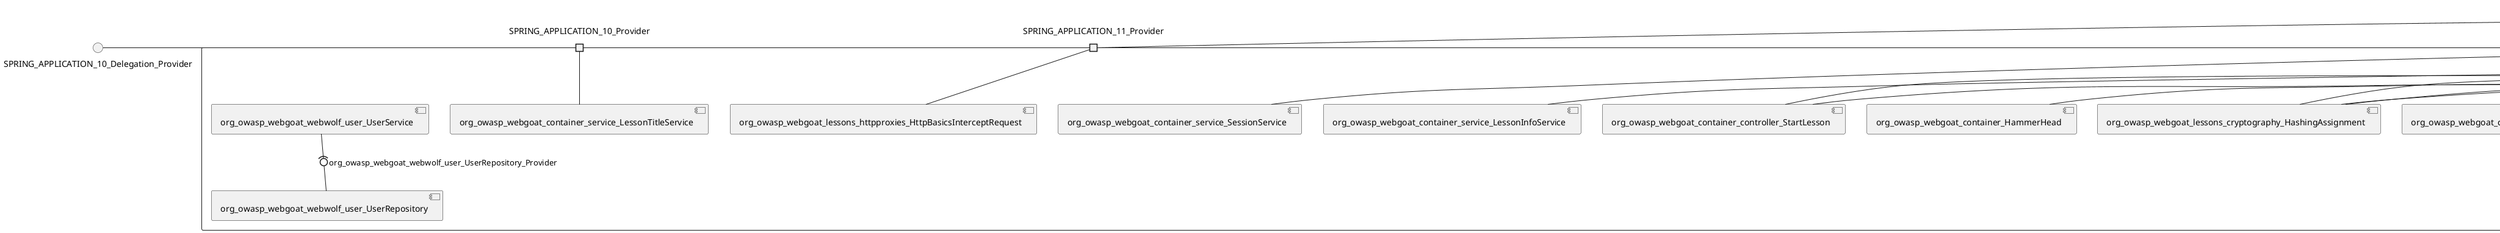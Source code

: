 @startuml
skinparam fixCircleLabelOverlapping true
skinparam componentStyle uml2
() SPRING_APPLICATION_10_Delegation_Provider
() SPRING_APPLICATION_11_Delegation_Provider
() SPRING_APPLICATION_12_Delegation_Provider
() SPRING_APPLICATION_13_Delegation_Provider
() SPRING_APPLICATION_14_Delegation_Provider
() SPRING_APPLICATION_15_Delegation_Provider
() SPRING_APPLICATION_16_Delegation_Provider
() SPRING_APPLICATION_2_Delegation_Provider
() SPRING_APPLICATION_3_Delegation_Provider
() SPRING_APPLICATION_4_Delegation_Provider
() SPRING_APPLICATION_5_Delegation_Provider
() SPRING_APPLICATION_6_Delegation_Provider
() SPRING_APPLICATION_7_Delegation_Provider
() SPRING_APPLICATION_8_Delegation_Provider
() SPRING_APPLICATION_9_Delegation_Provider
() SPRING_APPLICATION_BypassRestrictions_FieldRestrictions_POST_Delegation_Provider
() SPRING_APPLICATION_BypassRestrictions_frontendValidation_POST_Delegation_Provider
() SPRING_APPLICATION_ChromeDevTools_dummy_POST_Delegation_Provider
() SPRING_APPLICATION_ChromeDevTools_network_POST_Delegation_Provider
() SPRING_APPLICATION_CrossSiteScriptingStored_stored_xss_POST_Delegation_Provider
() SPRING_APPLICATION_CrossSiteScriptingStored_stored_xss_follow_up_POST_Delegation_Provider
() SPRING_APPLICATION_CrossSiteScripting_attack1_POST_Delegation_Provider
() SPRING_APPLICATION_CrossSiteScripting_attack3_POST_Delegation_Provider
() SPRING_APPLICATION_CrossSiteScripting_attack4_POST_Delegation_Provider
() SPRING_APPLICATION_CrossSiteScripting_attack5a_GET_Delegation_Provider
() SPRING_APPLICATION_CrossSiteScripting_attack6a_POST_Delegation_Provider
() SPRING_APPLICATION_CrossSiteScripting_dom_follow_up_POST_Delegation_Provider
() SPRING_APPLICATION_CrossSiteScripting_phone_home_xss_POST_Delegation_Provider
() SPRING_APPLICATION_CrossSiteScripting_quiz_GET_POST_Delegation_Provider
() SPRING_APPLICATION_Delegation_Provider
() SPRING_APPLICATION_GET_10_Delegation_Provider
() SPRING_APPLICATION_GET_11_Delegation_Provider
() SPRING_APPLICATION_GET_2_Delegation_Provider
() SPRING_APPLICATION_GET_3_Delegation_Provider
() SPRING_APPLICATION_GET_4_Delegation_Provider
() SPRING_APPLICATION_GET_5_Delegation_Provider
() SPRING_APPLICATION_GET_6_Delegation_Provider
() SPRING_APPLICATION_GET_7_Delegation_Provider
() SPRING_APPLICATION_GET_8_Delegation_Provider
() SPRING_APPLICATION_GET_9_Delegation_Provider
() SPRING_APPLICATION_GET_Delegation_Provider
() SPRING_APPLICATION_HtmlTampering_task_POST_Delegation_Provider
() SPRING_APPLICATION_HttpBasics_attack1_POST_Delegation_Provider
() SPRING_APPLICATION_HttpBasics_attack2_POST_Delegation_Provider
() SPRING_APPLICATION_IDOR_diff_attributes_POST_Delegation_Provider
() SPRING_APPLICATION_IDOR_login_POST_Delegation_Provider
() SPRING_APPLICATION_IDOR_profile_alt_path_POST_Delegation_Provider
() SPRING_APPLICATION_InsecureDeserialization_task_POST_Delegation_Provider
() SPRING_APPLICATION_InsecureLogin_Delegation_Provider
() SPRING_APPLICATION_JWT_decode_POST_Delegation_Provider
() SPRING_APPLICATION_JWT_jku_Delegation_Provider
() SPRING_APPLICATION_JWT_kid_Delegation_Provider
() SPRING_APPLICATION_JWT_quiz_GET_POST_Delegation_Provider
() SPRING_APPLICATION_JWT_refresh_Delegation_Provider
() SPRING_APPLICATION_JWT_secret_POST_Delegation_Provider
() SPRING_APPLICATION_JWT_votings_Delegation_Provider
() SPRING_APPLICATION_LogSpoofing_log_bleeding_POST_Delegation_Provider
() SPRING_APPLICATION_LogSpoofing_log_spoofing_POST_Delegation_Provider
() SPRING_APPLICATION_POST_10_Delegation_Provider
() SPRING_APPLICATION_POST_11_Delegation_Provider
() SPRING_APPLICATION_POST_12_Delegation_Provider
() SPRING_APPLICATION_POST_13_Delegation_Provider
() SPRING_APPLICATION_POST_14_Delegation_Provider
() SPRING_APPLICATION_POST_15_Delegation_Provider
() SPRING_APPLICATION_POST_16_Delegation_Provider
() SPRING_APPLICATION_POST_17_Delegation_Provider
() SPRING_APPLICATION_POST_18_Delegation_Provider
() SPRING_APPLICATION_POST_2_Delegation_Provider
() SPRING_APPLICATION_POST_3_Delegation_Provider
() SPRING_APPLICATION_POST_4_Delegation_Provider
() SPRING_APPLICATION_POST_5_Delegation_Provider
() SPRING_APPLICATION_POST_6_Delegation_Provider
() SPRING_APPLICATION_POST_7_Delegation_Provider
() SPRING_APPLICATION_POST_8_Delegation_Provider
() SPRING_APPLICATION_POST_9_Delegation_Provider
() SPRING_APPLICATION_POST_Delegation_Provider
() SPRING_APPLICATION_PUT_Delegation_Provider
() SPRING_APPLICATION_PasswordReset_ForgotPassword_create_password_reset_link_POST_Delegation_Provider
() SPRING_APPLICATION_PasswordReset_SecurityQuestions_POST_Delegation_Provider
() SPRING_APPLICATION_PasswordReset_reset_Delegation_Provider
() SPRING_APPLICATION_PasswordReset_simple_mail_reset_POST_Delegation_Provider
() SPRING_APPLICATION_PathTraversal_profile_picture_GET_Delegation_Provider
() SPRING_APPLICATION_PathTraversal_profile_picture_fix_GET_Delegation_Provider
() SPRING_APPLICATION_PathTraversal_profile_upload_POST_Delegation_Provider
() SPRING_APPLICATION_PathTraversal_profile_upload_fix_POST_Delegation_Provider
() SPRING_APPLICATION_PathTraversal_profile_upload_remove_user_input_POST_Delegation_Provider
() SPRING_APPLICATION_PathTraversal_random_POST_Delegation_Provider
() SPRING_APPLICATION_PathTraversal_random_picture_GET_Delegation_Provider
() SPRING_APPLICATION_PathTraversal_zip_slip_Delegation_Provider
() SPRING_APPLICATION_SSRF_task1_POST_Delegation_Provider
() SPRING_APPLICATION_SSRF_task2_POST_Delegation_Provider
() SPRING_APPLICATION_SecurePasswords_assignment_POST_Delegation_Provider
() SPRING_APPLICATION_SqlInjectionAdvanced_attack6a_POST_Delegation_Provider
() SPRING_APPLICATION_SqlInjectionAdvanced_attack6b_POST_Delegation_Provider
() SPRING_APPLICATION_SqlInjectionAdvanced_challenge_Login_POST_Delegation_Provider
() SPRING_APPLICATION_SqlInjectionAdvanced_challenge_PUT_Delegation_Provider
() SPRING_APPLICATION_SqlInjectionAdvanced_quiz_GET_POST_Delegation_Provider
() SPRING_APPLICATION_SqlInjectionMitigations_attack10a_POST_Delegation_Provider
() SPRING_APPLICATION_SqlInjectionMitigations_attack10b_POST_Delegation_Provider
() SPRING_APPLICATION_SqlInjectionMitigations_attack12a_POST_Delegation_Provider
() SPRING_APPLICATION_SqlInjectionMitigations_servers_GET_Delegation_Provider
() SPRING_APPLICATION_SqlInjection_assignment5a_POST_Delegation_Provider
() SPRING_APPLICATION_SqlInjection_assignment5b_POST_Delegation_Provider
() SPRING_APPLICATION_SqlInjection_attack10_POST_Delegation_Provider
() SPRING_APPLICATION_SqlInjection_attack2_POST_Delegation_Provider
() SPRING_APPLICATION_SqlInjection_attack3_POST_Delegation_Provider
() SPRING_APPLICATION_SqlInjection_attack4_POST_Delegation_Provider
() SPRING_APPLICATION_SqlInjection_attack5_POST_Delegation_Provider
() SPRING_APPLICATION_SqlInjection_attack8_POST_Delegation_Provider
() SPRING_APPLICATION_SqlInjection_attack9_POST_Delegation_Provider
() SPRING_APPLICATION_SqlOnlyInputValidationOnKeywords_attack_POST_Delegation_Provider
() SPRING_APPLICATION_SqlOnlyInputValidation_attack_POST_Delegation_Provider
() SPRING_APPLICATION_VulnerableComponents_attack1_POST_Delegation_Provider
() SPRING_APPLICATION_WebWolf_GET_Delegation_Provider
() SPRING_APPLICATION_WebWolf_landing_Delegation_Provider
() SPRING_APPLICATION_WebWolf_mail_Delegation_Provider
() SPRING_APPLICATION_challenge_1_POST_Delegation_Provider
() SPRING_APPLICATION_challenge_5_POST_Delegation_Provider
() SPRING_APPLICATION_challenge_7_Delegation_Provider
() SPRING_APPLICATION_challenge_8_Delegation_Provider
() SPRING_APPLICATION_challenge_logo_Delegation_Provider
() SPRING_APPLICATION_cia_quiz_GET_POST_Delegation_Provider
() SPRING_APPLICATION_clientSideFiltering_attack1_POST_Delegation_Provider
() SPRING_APPLICATION_clientSideFiltering_challenge_store_coupons_GET_Delegation_Provider
() SPRING_APPLICATION_clientSideFiltering_getItForFree_POST_Delegation_Provider
() SPRING_APPLICATION_clientSideFiltering_salaries_GET_Delegation_Provider
() SPRING_APPLICATION_crypto_encoding_basic_auth_POST_Delegation_Provider
() SPRING_APPLICATION_crypto_encoding_xor_POST_Delegation_Provider
() SPRING_APPLICATION_crypto_hashing_POST_Delegation_Provider
() SPRING_APPLICATION_crypto_secure_defaults_POST_Delegation_Provider
() SPRING_APPLICATION_crypto_signing_verify_POST_Delegation_Provider
() SPRING_APPLICATION_csrf_feedback_message_POST_Delegation_Provider
() SPRING_APPLICATION_csrf_review_POST_Delegation_Provider
() SPRING_APPLICATION_files_GET_Delegation_Provider
() SPRING_APPLICATION_fileupload_POST_Delegation_Provider
() SPRING_APPLICATION_jwt_Delegation_Provider
() SPRING_APPLICATION_landing_Delegation_Provider
() SPRING_APPLICATION_lesson_template_Delegation_Provider
() SPRING_APPLICATION_login_oauth_mvc_GET_Delegation_Provider
() SPRING_APPLICATION_mail_DELETE_GET_POST_Delegation_Provider
() SPRING_APPLICATION_register_mvc_POST_Delegation_Provider
() SPRING_APPLICATION_registration_GET_Delegation_Provider
() SPRING_APPLICATION_requests_GET_Delegation_Provider
() SPRING_APPLICATION_scoreboard_data_GET_Delegation_Provider
() SPRING_APPLICATION_server_directory_GET_Delegation_Provider
() SPRING_APPLICATION_service_debug_labels_mvc_Delegation_Provider
() SPRING_APPLICATION_service_lessonoverview_mvc_Delegation_Provider
() SPRING_APPLICATION_xxe_comments_GET_Delegation_Provider
rectangle System {
[org_owasp_webgoat_container_HammerHead] [[webgoat-webgoat.repository#_J7GTWiR0Ee-ObtCoAPBGsQ]]
[org_owasp_webgoat_container_WebWolfRedirect] [[webgoat-webgoat.repository#_J7GTWiR0Ee-ObtCoAPBGsQ]]
[org_owasp_webgoat_container_controller_StartLesson] [[webgoat-webgoat.repository#_J7GTWiR0Ee-ObtCoAPBGsQ]]
[org_owasp_webgoat_container_controller_Welcome] [[webgoat-webgoat.repository#_J7GTWiR0Ee-ObtCoAPBGsQ]]
[org_owasp_webgoat_container_i18n_PluginMessages_Provider] [[webgoat-webgoat.repository#_J7GTWiR0Ee-ObtCoAPBGsQ]]
[org_owasp_webgoat_container_service_EnvironmentService] [[webgoat-webgoat.repository#_J7GTWiR0Ee-ObtCoAPBGsQ]]
[org_owasp_webgoat_container_service_HintService] [[webgoat-webgoat.repository#_J7GTWiR0Ee-ObtCoAPBGsQ]]
[org_owasp_webgoat_container_service_LabelDebugService] [[webgoat-webgoat.repository#_J7GTWiR0Ee-ObtCoAPBGsQ]]
[org_owasp_webgoat_container_service_LabelService] [[webgoat-webgoat.repository#_J7GTWiR0Ee-ObtCoAPBGsQ]]
[org_owasp_webgoat_container_service_LessonInfoService] [[webgoat-webgoat.repository#_J7GTWiR0Ee-ObtCoAPBGsQ]]
[org_owasp_webgoat_container_service_LessonMenuService] [[webgoat-webgoat.repository#_J7GTWiR0Ee-ObtCoAPBGsQ]]
[org_owasp_webgoat_container_service_LessonProgressService] [[webgoat-webgoat.repository#_J7GTWiR0Ee-ObtCoAPBGsQ]]
[org_owasp_webgoat_container_service_LessonTitleService] [[webgoat-webgoat.repository#_J7GTWiR0Ee-ObtCoAPBGsQ]]
[org_owasp_webgoat_container_service_ReportCardService] [[webgoat-webgoat.repository#_J7GTWiR0Ee-ObtCoAPBGsQ]]
[org_owasp_webgoat_container_service_RestartLessonService] [[webgoat-webgoat.repository#_J7GTWiR0Ee-ObtCoAPBGsQ]]
[org_owasp_webgoat_container_service_SessionService] [[webgoat-webgoat.repository#_J7GTWiR0Ee-ObtCoAPBGsQ]]
[org_owasp_webgoat_container_session_UserSessionData_Provider] [[webgoat-webgoat.repository#_J7GTWiR0Ee-ObtCoAPBGsQ]]
[org_owasp_webgoat_container_session_WebSession_Provider] [[webgoat-webgoat.repository#_J7GTWiR0Ee-ObtCoAPBGsQ]]
[org_owasp_webgoat_container_users_RegistrationController] [[webgoat-webgoat.repository#_J7GTWiR0Ee-ObtCoAPBGsQ]]
[org_owasp_webgoat_container_users_Scoreboard] [[webgoat-webgoat.repository#_J7GTWiR0Ee-ObtCoAPBGsQ]]
[org_owasp_webgoat_container_users_UserRepository] [[webgoat-webgoat.repository#_J7GTWiR0Ee-ObtCoAPBGsQ]]
[org_owasp_webgoat_container_users_UserService] [[webgoat-webgoat.repository#_J7GTWiR0Ee-ObtCoAPBGsQ]]
[org_owasp_webgoat_container_users_UserTrackerRepository] [[webgoat-webgoat.repository#_J7GTWiR0Ee-ObtCoAPBGsQ]]
[org_owasp_webgoat_lessons_authbypass_VerifyAccount] [[webgoat-webgoat.repository#_J7GTWiR0Ee-ObtCoAPBGsQ]]
[org_owasp_webgoat_lessons_bypassrestrictions_BypassRestrictionsFieldRestrictions] [[webgoat-webgoat.repository#_J7GTWiR0Ee-ObtCoAPBGsQ]]
[org_owasp_webgoat_lessons_bypassrestrictions_BypassRestrictionsFrontendValidation] [[webgoat-webgoat.repository#_J7GTWiR0Ee-ObtCoAPBGsQ]]
[org_owasp_webgoat_lessons_challenges_FlagController] [[webgoat-webgoat.repository#_J7GTWiR0Ee-ObtCoAPBGsQ]]
[org_owasp_webgoat_lessons_challenges_challenge1_Assignment1] [[webgoat-webgoat.repository#_J7GTWiR0Ee-ObtCoAPBGsQ]]
[org_owasp_webgoat_lessons_challenges_challenge1_ImageServlet] [[webgoat-webgoat.repository#_J7GTWiR0Ee-ObtCoAPBGsQ]]
[org_owasp_webgoat_lessons_challenges_challenge5_Assignment5] [[webgoat-webgoat.repository#_J7GTWiR0Ee-ObtCoAPBGsQ]]
[org_owasp_webgoat_lessons_challenges_challenge7_Assignment7] [[webgoat-webgoat.repository#_J7GTWiR0Ee-ObtCoAPBGsQ]]
[org_owasp_webgoat_lessons_challenges_challenge8_Assignment8] [[webgoat-webgoat.repository#_J7GTWiR0Ee-ObtCoAPBGsQ]]
[org_owasp_webgoat_lessons_chromedevtools_NetworkDummy] [[webgoat-webgoat.repository#_J7GTWiR0Ee-ObtCoAPBGsQ]]
[org_owasp_webgoat_lessons_chromedevtools_NetworkLesson] [[webgoat-webgoat.repository#_J7GTWiR0Ee-ObtCoAPBGsQ]]
[org_owasp_webgoat_lessons_cia_CIAQuiz] [[webgoat-webgoat.repository#_J7GTWiR0Ee-ObtCoAPBGsQ]]
[org_owasp_webgoat_lessons_clientsidefiltering_ClientSideFilteringAssignment] [[webgoat-webgoat.repository#_J7GTWiR0Ee-ObtCoAPBGsQ]]
[org_owasp_webgoat_lessons_clientsidefiltering_ClientSideFilteringFreeAssignment] [[webgoat-webgoat.repository#_J7GTWiR0Ee-ObtCoAPBGsQ]]
[org_owasp_webgoat_lessons_clientsidefiltering_Salaries] [[webgoat-webgoat.repository#_J7GTWiR0Ee-ObtCoAPBGsQ]]
[org_owasp_webgoat_lessons_clientsidefiltering_ShopEndpoint] [[webgoat-webgoat.repository#_J7GTWiR0Ee-ObtCoAPBGsQ]]
[org_owasp_webgoat_lessons_cryptography_EncodingAssignment] [[webgoat-webgoat.repository#_J7GTWiR0Ee-ObtCoAPBGsQ]]
[org_owasp_webgoat_lessons_cryptography_HashingAssignment] [[webgoat-webgoat.repository#_J7GTWiR0Ee-ObtCoAPBGsQ]]
[org_owasp_webgoat_lessons_cryptography_SecureDefaultsAssignment] [[webgoat-webgoat.repository#_J7GTWiR0Ee-ObtCoAPBGsQ]]
[org_owasp_webgoat_lessons_cryptography_SigningAssignment] [[webgoat-webgoat.repository#_J7GTWiR0Ee-ObtCoAPBGsQ]]
[org_owasp_webgoat_lessons_cryptography_XOREncodingAssignment] [[webgoat-webgoat.repository#_J7GTWiR0Ee-ObtCoAPBGsQ]]
[org_owasp_webgoat_lessons_csrf_CSRFConfirmFlag1] [[webgoat-webgoat.repository#_J7GTWiR0Ee-ObtCoAPBGsQ]]
[org_owasp_webgoat_lessons_csrf_CSRFFeedback] [[webgoat-webgoat.repository#_J7GTWiR0Ee-ObtCoAPBGsQ]]
[org_owasp_webgoat_lessons_csrf_CSRFGetFlag] [[webgoat-webgoat.repository#_J7GTWiR0Ee-ObtCoAPBGsQ]]
[org_owasp_webgoat_lessons_csrf_CSRFLogin] [[webgoat-webgoat.repository#_J7GTWiR0Ee-ObtCoAPBGsQ]]
[org_owasp_webgoat_lessons_csrf_ForgedReviews] [[webgoat-webgoat.repository#_J7GTWiR0Ee-ObtCoAPBGsQ]]
[org_owasp_webgoat_lessons_csrf_ObjectMapper_Provider] [[webgoat-webgoat.repository#_J7GTWiR0Ee-ObtCoAPBGsQ]]
[org_owasp_webgoat_lessons_deserialization_InsecureDeserializationTask] [[webgoat-webgoat.repository#_J7GTWiR0Ee-ObtCoAPBGsQ]]
[org_owasp_webgoat_lessons_hijacksession_HijackSessionAssignment] [[webgoat-webgoat.repository#_J7GTWiR0Ee-ObtCoAPBGsQ]]
[org_owasp_webgoat_lessons_hijacksession_cas_HijackSessionAuthenticationProvider] [[webgoat-webgoat.repository#_J7GTWiR0Ee-ObtCoAPBGsQ]]
[org_owasp_webgoat_lessons_htmltampering_HtmlTamperingTask] [[webgoat-webgoat.repository#_J7GTWiR0Ee-ObtCoAPBGsQ]]
[org_owasp_webgoat_lessons_httpbasics_HttpBasicsLesson] [[webgoat-webgoat.repository#_J7GTWiR0Ee-ObtCoAPBGsQ]]
[org_owasp_webgoat_lessons_httpbasics_HttpBasicsQuiz] [[webgoat-webgoat.repository#_J7GTWiR0Ee-ObtCoAPBGsQ]]
[org_owasp_webgoat_lessons_httpproxies_HttpBasicsInterceptRequest] [[webgoat-webgoat.repository#_J7GTWiR0Ee-ObtCoAPBGsQ]]
[org_owasp_webgoat_lessons_idor_IDORDiffAttributes] [[webgoat-webgoat.repository#_J7GTWiR0Ee-ObtCoAPBGsQ]]
[org_owasp_webgoat_lessons_idor_IDOREditOtherProfile] [[webgoat-webgoat.repository#_J7GTWiR0Ee-ObtCoAPBGsQ]]
[org_owasp_webgoat_lessons_idor_IDORLogin] [[webgoat-webgoat.repository#_J7GTWiR0Ee-ObtCoAPBGsQ]]
[org_owasp_webgoat_lessons_idor_IDORViewOtherProfile] [[webgoat-webgoat.repository#_J7GTWiR0Ee-ObtCoAPBGsQ]]
[org_owasp_webgoat_lessons_idor_IDORViewOwnProfile] [[webgoat-webgoat.repository#_J7GTWiR0Ee-ObtCoAPBGsQ]]
[org_owasp_webgoat_lessons_idor_IDORViewOwnProfileAltUrl] [[webgoat-webgoat.repository#_J7GTWiR0Ee-ObtCoAPBGsQ]]
[org_owasp_webgoat_lessons_insecurelogin_InsecureLoginTask] [[webgoat-webgoat.repository#_J7GTWiR0Ee-ObtCoAPBGsQ]]
[org_owasp_webgoat_lessons_jwt_JWTDecodeEndpoint] [[webgoat-webgoat.repository#_J7GTWiR0Ee-ObtCoAPBGsQ]]
[org_owasp_webgoat_lessons_jwt_JWTQuiz] [[webgoat-webgoat.repository#_J7GTWiR0Ee-ObtCoAPBGsQ]]
[org_owasp_webgoat_lessons_jwt_JWTRefreshEndpoint] [[webgoat-webgoat.repository#_J7GTWiR0Ee-ObtCoAPBGsQ]]
[org_owasp_webgoat_lessons_jwt_JWTSecretKeyEndpoint] [[webgoat-webgoat.repository#_J7GTWiR0Ee-ObtCoAPBGsQ]]
[org_owasp_webgoat_lessons_jwt_JWTVotesEndpoint] [[webgoat-webgoat.repository#_J7GTWiR0Ee-ObtCoAPBGsQ]]
[org_owasp_webgoat_lessons_jwt_claimmisuse_JWTHeaderJKUEndpoint] [[webgoat-webgoat.repository#_J7GTWiR0Ee-ObtCoAPBGsQ]]
[org_owasp_webgoat_lessons_jwt_claimmisuse_JWTHeaderKIDEndpoint] [[webgoat-webgoat.repository#_J7GTWiR0Ee-ObtCoAPBGsQ]]
[org_owasp_webgoat_lessons_lessontemplate_SampleAttack] [[webgoat-webgoat.repository#_J7GTWiR0Ee-ObtCoAPBGsQ]]
[org_owasp_webgoat_lessons_logging_LogBleedingTask] [[webgoat-webgoat.repository#_J7GTWiR0Ee-ObtCoAPBGsQ]]
[org_owasp_webgoat_lessons_logging_LogSpoofingTask] [[webgoat-webgoat.repository#_J7GTWiR0Ee-ObtCoAPBGsQ]]
[org_owasp_webgoat_lessons_missingac_MissingFunctionACHiddenMenus] [[webgoat-webgoat.repository#_J7GTWiR0Ee-ObtCoAPBGsQ]]
[org_owasp_webgoat_lessons_missingac_MissingFunctionACUsers] [[webgoat-webgoat.repository#_J7GTWiR0Ee-ObtCoAPBGsQ]]
[org_owasp_webgoat_lessons_missingac_MissingFunctionACYourHash] [[webgoat-webgoat.repository#_J7GTWiR0Ee-ObtCoAPBGsQ]]
[org_owasp_webgoat_lessons_missingac_MissingFunctionACYourHashAdmin] [[webgoat-webgoat.repository#_J7GTWiR0Ee-ObtCoAPBGsQ]]
[org_owasp_webgoat_lessons_passwordreset_QuestionsAssignment] [[webgoat-webgoat.repository#_J7GTWiR0Ee-ObtCoAPBGsQ]]
[org_owasp_webgoat_lessons_passwordreset_ResetLinkAssignment] [[webgoat-webgoat.repository#_J7GTWiR0Ee-ObtCoAPBGsQ]]
[org_owasp_webgoat_lessons_passwordreset_ResetLinkAssignmentForgotPassword] [[webgoat-webgoat.repository#_J7GTWiR0Ee-ObtCoAPBGsQ]]
[org_owasp_webgoat_lessons_passwordreset_SecurityQuestionAssignment] [[webgoat-webgoat.repository#_J7GTWiR0Ee-ObtCoAPBGsQ]]
[org_owasp_webgoat_lessons_passwordreset_SimpleMailAssignment] [[webgoat-webgoat.repository#_J7GTWiR0Ee-ObtCoAPBGsQ]]
[org_owasp_webgoat_lessons_passwordreset_TriedQuestions] [[webgoat-webgoat.repository#_J7GTWiR0Ee-ObtCoAPBGsQ]]
[org_owasp_webgoat_lessons_pathtraversal_ProfileUpload] [[webgoat-webgoat.repository#_J7GTWiR0Ee-ObtCoAPBGsQ]]
[org_owasp_webgoat_lessons_pathtraversal_ProfileUploadFix] [[webgoat-webgoat.repository#_J7GTWiR0Ee-ObtCoAPBGsQ]]
[org_owasp_webgoat_lessons_pathtraversal_ProfileUploadRemoveUserInput] [[webgoat-webgoat.repository#_J7GTWiR0Ee-ObtCoAPBGsQ]]
[org_owasp_webgoat_lessons_pathtraversal_ProfileUploadRetrieval] [[webgoat-webgoat.repository#_J7GTWiR0Ee-ObtCoAPBGsQ]]
[org_owasp_webgoat_lessons_pathtraversal_ProfileZipSlip] [[webgoat-webgoat.repository#_J7GTWiR0Ee-ObtCoAPBGsQ]]
[org_owasp_webgoat_lessons_securepasswords_SecurePasswordsAssignment] [[webgoat-webgoat.repository#_J7GTWiR0Ee-ObtCoAPBGsQ]]
[org_owasp_webgoat_lessons_spoofcookie_SpoofCookieAssignment] [[webgoat-webgoat.repository#_J7GTWiR0Ee-ObtCoAPBGsQ]]
[org_owasp_webgoat_lessons_sqlinjection_advanced_SqlInjectionChallenge] [[webgoat-webgoat.repository#_J7GTWiR0Ee-ObtCoAPBGsQ]]
[org_owasp_webgoat_lessons_sqlinjection_advanced_SqlInjectionChallengeLogin] [[webgoat-webgoat.repository#_J7GTWiR0Ee-ObtCoAPBGsQ]]
[org_owasp_webgoat_lessons_sqlinjection_advanced_SqlInjectionLesson6a] [[webgoat-webgoat.repository#_J7GTWiR0Ee-ObtCoAPBGsQ]]
[org_owasp_webgoat_lessons_sqlinjection_advanced_SqlInjectionLesson6b] [[webgoat-webgoat.repository#_J7GTWiR0Ee-ObtCoAPBGsQ]]
[org_owasp_webgoat_lessons_sqlinjection_advanced_SqlInjectionQuiz] [[webgoat-webgoat.repository#_J7GTWiR0Ee-ObtCoAPBGsQ]]
[org_owasp_webgoat_lessons_sqlinjection_introduction_SqlInjectionLesson10] [[webgoat-webgoat.repository#_J7GTWiR0Ee-ObtCoAPBGsQ]]
[org_owasp_webgoat_lessons_sqlinjection_introduction_SqlInjectionLesson2] [[webgoat-webgoat.repository#_J7GTWiR0Ee-ObtCoAPBGsQ]]
[org_owasp_webgoat_lessons_sqlinjection_introduction_SqlInjectionLesson3] [[webgoat-webgoat.repository#_J7GTWiR0Ee-ObtCoAPBGsQ]]
[org_owasp_webgoat_lessons_sqlinjection_introduction_SqlInjectionLesson4] [[webgoat-webgoat.repository#_J7GTWiR0Ee-ObtCoAPBGsQ]]
[org_owasp_webgoat_lessons_sqlinjection_introduction_SqlInjectionLesson5] [[webgoat-webgoat.repository#_J7GTWiR0Ee-ObtCoAPBGsQ]]
[org_owasp_webgoat_lessons_sqlinjection_introduction_SqlInjectionLesson5a] [[webgoat-webgoat.repository#_J7GTWiR0Ee-ObtCoAPBGsQ]]
[org_owasp_webgoat_lessons_sqlinjection_introduction_SqlInjectionLesson5b] [[webgoat-webgoat.repository#_J7GTWiR0Ee-ObtCoAPBGsQ]]
[org_owasp_webgoat_lessons_sqlinjection_introduction_SqlInjectionLesson8] [[webgoat-webgoat.repository#_J7GTWiR0Ee-ObtCoAPBGsQ]]
[org_owasp_webgoat_lessons_sqlinjection_introduction_SqlInjectionLesson9] [[webgoat-webgoat.repository#_J7GTWiR0Ee-ObtCoAPBGsQ]]
[org_owasp_webgoat_lessons_sqlinjection_mitigation_Servers] [[webgoat-webgoat.repository#_J7GTWiR0Ee-ObtCoAPBGsQ]]
[org_owasp_webgoat_lessons_sqlinjection_mitigation_SqlInjectionLesson10a] [[webgoat-webgoat.repository#_J7GTWiR0Ee-ObtCoAPBGsQ]]
[org_owasp_webgoat_lessons_sqlinjection_mitigation_SqlInjectionLesson10b] [[webgoat-webgoat.repository#_J7GTWiR0Ee-ObtCoAPBGsQ]]
[org_owasp_webgoat_lessons_sqlinjection_mitigation_SqlInjectionLesson13] [[webgoat-webgoat.repository#_J7GTWiR0Ee-ObtCoAPBGsQ]]
[org_owasp_webgoat_lessons_sqlinjection_mitigation_SqlOnlyInputValidation] [[webgoat-webgoat.repository#_J7GTWiR0Ee-ObtCoAPBGsQ]]
[org_owasp_webgoat_lessons_sqlinjection_mitigation_SqlOnlyInputValidationOnKeywords] [[webgoat-webgoat.repository#_J7GTWiR0Ee-ObtCoAPBGsQ]]
[org_owasp_webgoat_lessons_ssrf_SSRFTask1] [[webgoat-webgoat.repository#_J7GTWiR0Ee-ObtCoAPBGsQ]]
[org_owasp_webgoat_lessons_ssrf_SSRFTask2] [[webgoat-webgoat.repository#_J7GTWiR0Ee-ObtCoAPBGsQ]]
[org_owasp_webgoat_lessons_vulnerablecomponents_VulnerableComponentsLesson] [[webgoat-webgoat.repository#_J7GTWiR0Ee-ObtCoAPBGsQ]]
[org_owasp_webgoat_lessons_webwolfintroduction_LandingAssignment] [[webgoat-webgoat.repository#_J7GTWiR0Ee-ObtCoAPBGsQ]]
[org_owasp_webgoat_lessons_webwolfintroduction_MailAssignment] [[webgoat-webgoat.repository#_J7GTWiR0Ee-ObtCoAPBGsQ]]
[org_owasp_webgoat_lessons_xss_CrossSiteScriptingLesson1] [[webgoat-webgoat.repository#_J7GTWiR0Ee-ObtCoAPBGsQ]]
[org_owasp_webgoat_lessons_xss_CrossSiteScriptingLesson3] [[webgoat-webgoat.repository#_J7GTWiR0Ee-ObtCoAPBGsQ]]
[org_owasp_webgoat_lessons_xss_CrossSiteScriptingLesson4] [[webgoat-webgoat.repository#_J7GTWiR0Ee-ObtCoAPBGsQ]]
[org_owasp_webgoat_lessons_xss_CrossSiteScriptingLesson5a] [[webgoat-webgoat.repository#_J7GTWiR0Ee-ObtCoAPBGsQ]]
[org_owasp_webgoat_lessons_xss_CrossSiteScriptingLesson6a] [[webgoat-webgoat.repository#_J7GTWiR0Ee-ObtCoAPBGsQ]]
[org_owasp_webgoat_lessons_xss_CrossSiteScriptingQuiz] [[webgoat-webgoat.repository#_J7GTWiR0Ee-ObtCoAPBGsQ]]
[org_owasp_webgoat_lessons_xss_DOMCrossSiteScripting] [[webgoat-webgoat.repository#_J7GTWiR0Ee-ObtCoAPBGsQ]]
[org_owasp_webgoat_lessons_xss_DOMCrossSiteScriptingVerifier] [[webgoat-webgoat.repository#_J7GTWiR0Ee-ObtCoAPBGsQ]]
[org_owasp_webgoat_lessons_xss_stored_StoredCrossSiteScriptingVerifier] [[webgoat-webgoat.repository#_J7GTWiR0Ee-ObtCoAPBGsQ]]
[org_owasp_webgoat_lessons_xss_stored_StoredXssComments] [[webgoat-webgoat.repository#_J7GTWiR0Ee-ObtCoAPBGsQ]]
[org_owasp_webgoat_lessons_xxe_BlindSendFileAssignment] [[webgoat-webgoat.repository#_J7GTWiR0Ee-ObtCoAPBGsQ]]
[org_owasp_webgoat_lessons_xxe_CommentsCache] [[webgoat-webgoat.repository#_J7GTWiR0Ee-ObtCoAPBGsQ]]
[org_owasp_webgoat_lessons_xxe_CommentsEndpoint] [[webgoat-webgoat.repository#_J7GTWiR0Ee-ObtCoAPBGsQ]]
[org_owasp_webgoat_lessons_xxe_ContentTypeAssignment] [[webgoat-webgoat.repository#_J7GTWiR0Ee-ObtCoAPBGsQ]]
[org_owasp_webgoat_lessons_xxe_SimpleXXE] [[webgoat-webgoat.repository#_J7GTWiR0Ee-ObtCoAPBGsQ]]
[org_owasp_webgoat_webwolf_FileServer] [[webgoat-webgoat.repository#_J7GTWiR0Ee-ObtCoAPBGsQ]]
[org_owasp_webgoat_webwolf_jwt_JWTController] [[webgoat-webgoat.repository#_J7GTWiR0Ee-ObtCoAPBGsQ]]
[org_owasp_webgoat_webwolf_mailbox_MailboxController] [[webgoat-webgoat.repository#_J7GTWiR0Ee-ObtCoAPBGsQ]]
[org_owasp_webgoat_webwolf_mailbox_MailboxRepository] [[webgoat-webgoat.repository#_J7GTWiR0Ee-ObtCoAPBGsQ]]
[org_owasp_webgoat_webwolf_requests_LandingPage] [[webgoat-webgoat.repository#_J7GTWiR0Ee-ObtCoAPBGsQ]]
[org_owasp_webgoat_webwolf_requests_Requests] [[webgoat-webgoat.repository#_J7GTWiR0Ee-ObtCoAPBGsQ]]
[org_owasp_webgoat_webwolf_user_UserRepository] [[webgoat-webgoat.repository#_J7GTWiR0Ee-ObtCoAPBGsQ]]
[org_owasp_webgoat_webwolf_user_UserService] [[webgoat-webgoat.repository#_J7GTWiR0Ee-ObtCoAPBGsQ]]
port SPRING_APPLICATION_10_Provider
SPRING_APPLICATION_10_Delegation_Provider - SPRING_APPLICATION_10_Provider
SPRING_APPLICATION_10_Provider - [org_owasp_webgoat_container_service_LessonTitleService]
port SPRING_APPLICATION_11_Provider
SPRING_APPLICATION_11_Delegation_Provider - SPRING_APPLICATION_11_Provider
SPRING_APPLICATION_11_Provider - [org_owasp_webgoat_lessons_httpproxies_HttpBasicsInterceptRequest]
port SPRING_APPLICATION_12_Provider
SPRING_APPLICATION_12_Delegation_Provider - SPRING_APPLICATION_12_Provider
SPRING_APPLICATION_12_Provider - [org_owasp_webgoat_container_service_SessionService]
port SPRING_APPLICATION_13_Provider
SPRING_APPLICATION_13_Delegation_Provider - SPRING_APPLICATION_13_Provider
SPRING_APPLICATION_13_Provider - [org_owasp_webgoat_lessons_cryptography_SigningAssignment]
port SPRING_APPLICATION_14_Provider
SPRING_APPLICATION_14_Delegation_Provider - SPRING_APPLICATION_14_Provider
SPRING_APPLICATION_14_Provider - [org_owasp_webgoat_lessons_xxe_SimpleXXE]
port SPRING_APPLICATION_15_Provider
SPRING_APPLICATION_15_Delegation_Provider - SPRING_APPLICATION_15_Provider
SPRING_APPLICATION_15_Provider - [org_owasp_webgoat_webwolf_FileServer]
port SPRING_APPLICATION_16_Provider
SPRING_APPLICATION_16_Delegation_Provider - SPRING_APPLICATION_16_Provider
SPRING_APPLICATION_16_Provider - [org_owasp_webgoat_container_controller_StartLesson]
port SPRING_APPLICATION_2_Provider
SPRING_APPLICATION_2_Delegation_Provider - SPRING_APPLICATION_2_Provider
SPRING_APPLICATION_2_Provider - [org_owasp_webgoat_container_service_LessonInfoService]
port SPRING_APPLICATION_3_Provider
SPRING_APPLICATION_3_Delegation_Provider - SPRING_APPLICATION_3_Provider
SPRING_APPLICATION_3_Provider - [org_owasp_webgoat_lessons_jwt_JWTSecretKeyEndpoint]
port SPRING_APPLICATION_4_Provider
SPRING_APPLICATION_4_Delegation_Provider - SPRING_APPLICATION_4_Provider
SPRING_APPLICATION_4_Provider - [org_owasp_webgoat_container_controller_StartLesson]
port SPRING_APPLICATION_5_Provider
SPRING_APPLICATION_5_Delegation_Provider - SPRING_APPLICATION_5_Provider
SPRING_APPLICATION_5_Provider - [org_owasp_webgoat_lessons_cryptography_HashingAssignment]
port SPRING_APPLICATION_6_Provider
SPRING_APPLICATION_6_Delegation_Provider - SPRING_APPLICATION_6_Provider
SPRING_APPLICATION_6_Provider - [org_owasp_webgoat_container_HammerHead]
port SPRING_APPLICATION_7_Provider
SPRING_APPLICATION_7_Delegation_Provider - SPRING_APPLICATION_7_Provider
SPRING_APPLICATION_7_Provider - [org_owasp_webgoat_container_service_LabelDebugService]
port SPRING_APPLICATION_8_Provider
SPRING_APPLICATION_8_Delegation_Provider - SPRING_APPLICATION_8_Provider
SPRING_APPLICATION_8_Provider - [org_owasp_webgoat_lessons_cryptography_HashingAssignment]
port SPRING_APPLICATION_9_Provider
SPRING_APPLICATION_9_Delegation_Provider - SPRING_APPLICATION_9_Provider
SPRING_APPLICATION_9_Provider - [org_owasp_webgoat_container_service_RestartLessonService]
port SPRING_APPLICATION_BypassRestrictions_FieldRestrictions_POST_Provider
SPRING_APPLICATION_BypassRestrictions_FieldRestrictions_POST_Delegation_Provider - SPRING_APPLICATION_BypassRestrictions_FieldRestrictions_POST_Provider
SPRING_APPLICATION_BypassRestrictions_FieldRestrictions_POST_Provider - [org_owasp_webgoat_lessons_bypassrestrictions_BypassRestrictionsFieldRestrictions]
port SPRING_APPLICATION_BypassRestrictions_frontendValidation_POST_Provider
SPRING_APPLICATION_BypassRestrictions_frontendValidation_POST_Delegation_Provider - SPRING_APPLICATION_BypassRestrictions_frontendValidation_POST_Provider
SPRING_APPLICATION_BypassRestrictions_frontendValidation_POST_Provider - [org_owasp_webgoat_lessons_bypassrestrictions_BypassRestrictionsFrontendValidation]
port SPRING_APPLICATION_ChromeDevTools_dummy_POST_Provider
SPRING_APPLICATION_ChromeDevTools_dummy_POST_Delegation_Provider - SPRING_APPLICATION_ChromeDevTools_dummy_POST_Provider
SPRING_APPLICATION_ChromeDevTools_dummy_POST_Provider - [org_owasp_webgoat_lessons_chromedevtools_NetworkDummy]
port SPRING_APPLICATION_ChromeDevTools_network_POST_Provider
SPRING_APPLICATION_ChromeDevTools_network_POST_Delegation_Provider - SPRING_APPLICATION_ChromeDevTools_network_POST_Provider
SPRING_APPLICATION_ChromeDevTools_network_POST_Provider - [org_owasp_webgoat_lessons_chromedevtools_NetworkLesson]
port SPRING_APPLICATION_CrossSiteScriptingStored_stored_xss_POST_Provider
SPRING_APPLICATION_CrossSiteScriptingStored_stored_xss_POST_Delegation_Provider - SPRING_APPLICATION_CrossSiteScriptingStored_stored_xss_POST_Provider
SPRING_APPLICATION_CrossSiteScriptingStored_stored_xss_POST_Provider - [org_owasp_webgoat_lessons_xss_stored_StoredXssComments]
port SPRING_APPLICATION_CrossSiteScriptingStored_stored_xss_follow_up_POST_Provider
SPRING_APPLICATION_CrossSiteScriptingStored_stored_xss_follow_up_POST_Delegation_Provider - SPRING_APPLICATION_CrossSiteScriptingStored_stored_xss_follow_up_POST_Provider
SPRING_APPLICATION_CrossSiteScriptingStored_stored_xss_follow_up_POST_Provider - [org_owasp_webgoat_lessons_xss_stored_StoredCrossSiteScriptingVerifier]
port SPRING_APPLICATION_CrossSiteScripting_attack1_POST_Provider
SPRING_APPLICATION_CrossSiteScripting_attack1_POST_Delegation_Provider - SPRING_APPLICATION_CrossSiteScripting_attack1_POST_Provider
SPRING_APPLICATION_CrossSiteScripting_attack1_POST_Provider - [org_owasp_webgoat_lessons_xss_CrossSiteScriptingLesson1]
port SPRING_APPLICATION_CrossSiteScripting_attack3_POST_Provider
SPRING_APPLICATION_CrossSiteScripting_attack3_POST_Delegation_Provider - SPRING_APPLICATION_CrossSiteScripting_attack3_POST_Provider
SPRING_APPLICATION_CrossSiteScripting_attack3_POST_Provider - [org_owasp_webgoat_lessons_xss_CrossSiteScriptingLesson3]
port SPRING_APPLICATION_CrossSiteScripting_attack4_POST_Provider
SPRING_APPLICATION_CrossSiteScripting_attack4_POST_Delegation_Provider - SPRING_APPLICATION_CrossSiteScripting_attack4_POST_Provider
SPRING_APPLICATION_CrossSiteScripting_attack4_POST_Provider - [org_owasp_webgoat_lessons_xss_CrossSiteScriptingLesson4]
port SPRING_APPLICATION_CrossSiteScripting_attack5a_GET_Provider
SPRING_APPLICATION_CrossSiteScripting_attack5a_GET_Delegation_Provider - SPRING_APPLICATION_CrossSiteScripting_attack5a_GET_Provider
SPRING_APPLICATION_CrossSiteScripting_attack5a_GET_Provider - [org_owasp_webgoat_lessons_xss_CrossSiteScriptingLesson5a]
port SPRING_APPLICATION_CrossSiteScripting_attack6a_POST_Provider
SPRING_APPLICATION_CrossSiteScripting_attack6a_POST_Delegation_Provider - SPRING_APPLICATION_CrossSiteScripting_attack6a_POST_Provider
SPRING_APPLICATION_CrossSiteScripting_attack6a_POST_Provider - [org_owasp_webgoat_lessons_xss_CrossSiteScriptingLesson6a]
port SPRING_APPLICATION_CrossSiteScripting_dom_follow_up_POST_Provider
SPRING_APPLICATION_CrossSiteScripting_dom_follow_up_POST_Delegation_Provider - SPRING_APPLICATION_CrossSiteScripting_dom_follow_up_POST_Provider
SPRING_APPLICATION_CrossSiteScripting_dom_follow_up_POST_Provider - [org_owasp_webgoat_lessons_xss_DOMCrossSiteScriptingVerifier]
port SPRING_APPLICATION_CrossSiteScripting_phone_home_xss_POST_Provider
SPRING_APPLICATION_CrossSiteScripting_phone_home_xss_POST_Delegation_Provider - SPRING_APPLICATION_CrossSiteScripting_phone_home_xss_POST_Provider
SPRING_APPLICATION_CrossSiteScripting_phone_home_xss_POST_Provider - [org_owasp_webgoat_lessons_xss_DOMCrossSiteScripting]
port SPRING_APPLICATION_CrossSiteScripting_quiz_GET_POST_Provider
SPRING_APPLICATION_CrossSiteScripting_quiz_GET_POST_Delegation_Provider - SPRING_APPLICATION_CrossSiteScripting_quiz_GET_POST_Provider
SPRING_APPLICATION_CrossSiteScripting_quiz_GET_POST_Provider - [org_owasp_webgoat_lessons_xss_CrossSiteScriptingQuiz]
port SPRING_APPLICATION_Provider
SPRING_APPLICATION_Delegation_Provider - SPRING_APPLICATION_Provider
SPRING_APPLICATION_Provider - [org_owasp_webgoat_container_service_LessonMenuService]
port SPRING_APPLICATION_GET_10_Provider
SPRING_APPLICATION_GET_10_Delegation_Provider - SPRING_APPLICATION_GET_10_Provider
SPRING_APPLICATION_GET_10_Provider - [org_owasp_webgoat_container_service_ReportCardService]
port SPRING_APPLICATION_GET_11_Provider
SPRING_APPLICATION_GET_11_Delegation_Provider - SPRING_APPLICATION_GET_11_Provider
SPRING_APPLICATION_GET_11_Provider - [org_owasp_webgoat_lessons_csrf_ForgedReviews]
port SPRING_APPLICATION_GET_2_Provider
SPRING_APPLICATION_GET_2_Delegation_Provider - SPRING_APPLICATION_GET_2_Provider
SPRING_APPLICATION_GET_2_Provider - [org_owasp_webgoat_container_service_LabelService]
port SPRING_APPLICATION_GET_3_Provider
SPRING_APPLICATION_GET_3_Delegation_Provider - SPRING_APPLICATION_GET_3_Provider
SPRING_APPLICATION_GET_3_Provider - [org_owasp_webgoat_lessons_idor_IDORViewOtherProfile]
port SPRING_APPLICATION_GET_4_Provider
SPRING_APPLICATION_GET_4_Delegation_Provider - SPRING_APPLICATION_GET_4_Provider
SPRING_APPLICATION_GET_4_Provider - [org_owasp_webgoat_lessons_missingac_MissingFunctionACUsers]
port SPRING_APPLICATION_GET_5_Provider
SPRING_APPLICATION_GET_5_Delegation_Provider - SPRING_APPLICATION_GET_5_Provider
SPRING_APPLICATION_GET_5_Provider - [org_owasp_webgoat_lessons_xss_stored_StoredXssComments]
port SPRING_APPLICATION_GET_6_Provider
SPRING_APPLICATION_GET_6_Delegation_Provider - SPRING_APPLICATION_GET_6_Provider
SPRING_APPLICATION_GET_6_Provider - [org_owasp_webgoat_container_service_HintService]
port SPRING_APPLICATION_GET_7_Provider
SPRING_APPLICATION_GET_7_Delegation_Provider - SPRING_APPLICATION_GET_7_Provider
SPRING_APPLICATION_GET_7_Provider - [org_owasp_webgoat_lessons_cryptography_EncodingAssignment]
port SPRING_APPLICATION_GET_8_Provider
SPRING_APPLICATION_GET_8_Delegation_Provider - SPRING_APPLICATION_GET_8_Provider
SPRING_APPLICATION_GET_8_Provider - [org_owasp_webgoat_lessons_idor_IDORViewOwnProfile]
port SPRING_APPLICATION_GET_9_Provider
SPRING_APPLICATION_GET_9_Delegation_Provider - SPRING_APPLICATION_GET_9_Provider
SPRING_APPLICATION_GET_9_Provider - [org_owasp_webgoat_lessons_spoofcookie_SpoofCookieAssignment]
port SPRING_APPLICATION_GET_Provider
SPRING_APPLICATION_GET_Delegation_Provider - SPRING_APPLICATION_GET_Provider
SPRING_APPLICATION_GET_Provider - [org_owasp_webgoat_container_controller_Welcome]
port SPRING_APPLICATION_HtmlTampering_task_POST_Provider
SPRING_APPLICATION_HtmlTampering_task_POST_Delegation_Provider - SPRING_APPLICATION_HtmlTampering_task_POST_Provider
SPRING_APPLICATION_HtmlTampering_task_POST_Provider - [org_owasp_webgoat_lessons_htmltampering_HtmlTamperingTask]
port SPRING_APPLICATION_HttpBasics_attack1_POST_Provider
SPRING_APPLICATION_HttpBasics_attack1_POST_Delegation_Provider - SPRING_APPLICATION_HttpBasics_attack1_POST_Provider
SPRING_APPLICATION_HttpBasics_attack1_POST_Provider - [org_owasp_webgoat_lessons_httpbasics_HttpBasicsLesson]
port SPRING_APPLICATION_HttpBasics_attack2_POST_Provider
SPRING_APPLICATION_HttpBasics_attack2_POST_Delegation_Provider - SPRING_APPLICATION_HttpBasics_attack2_POST_Provider
SPRING_APPLICATION_HttpBasics_attack2_POST_Provider - [org_owasp_webgoat_lessons_httpbasics_HttpBasicsQuiz]
port SPRING_APPLICATION_IDOR_diff_attributes_POST_Provider
SPRING_APPLICATION_IDOR_diff_attributes_POST_Delegation_Provider - SPRING_APPLICATION_IDOR_diff_attributes_POST_Provider
SPRING_APPLICATION_IDOR_diff_attributes_POST_Provider - [org_owasp_webgoat_lessons_idor_IDORDiffAttributes]
port SPRING_APPLICATION_IDOR_login_POST_Provider
SPRING_APPLICATION_IDOR_login_POST_Delegation_Provider - SPRING_APPLICATION_IDOR_login_POST_Provider
SPRING_APPLICATION_IDOR_login_POST_Provider - [org_owasp_webgoat_lessons_idor_IDORLogin]
port SPRING_APPLICATION_IDOR_profile_alt_path_POST_Provider
SPRING_APPLICATION_IDOR_profile_alt_path_POST_Delegation_Provider - SPRING_APPLICATION_IDOR_profile_alt_path_POST_Provider
SPRING_APPLICATION_IDOR_profile_alt_path_POST_Provider - [org_owasp_webgoat_lessons_idor_IDORViewOwnProfileAltUrl]
port SPRING_APPLICATION_InsecureDeserialization_task_POST_Provider
SPRING_APPLICATION_InsecureDeserialization_task_POST_Delegation_Provider - SPRING_APPLICATION_InsecureDeserialization_task_POST_Provider
SPRING_APPLICATION_InsecureDeserialization_task_POST_Provider - [org_owasp_webgoat_lessons_deserialization_InsecureDeserializationTask]
port SPRING_APPLICATION_InsecureLogin_Provider
SPRING_APPLICATION_InsecureLogin_Delegation_Provider - SPRING_APPLICATION_InsecureLogin_Provider
SPRING_APPLICATION_InsecureLogin_Provider - [org_owasp_webgoat_lessons_insecurelogin_InsecureLoginTask]
port SPRING_APPLICATION_JWT_decode_POST_Provider
SPRING_APPLICATION_JWT_decode_POST_Delegation_Provider - SPRING_APPLICATION_JWT_decode_POST_Provider
SPRING_APPLICATION_JWT_decode_POST_Provider - [org_owasp_webgoat_lessons_jwt_JWTDecodeEndpoint]
port SPRING_APPLICATION_JWT_jku_Provider
SPRING_APPLICATION_JWT_jku_Delegation_Provider - SPRING_APPLICATION_JWT_jku_Provider
SPRING_APPLICATION_JWT_jku_Provider - [org_owasp_webgoat_lessons_jwt_claimmisuse_JWTHeaderJKUEndpoint]
port SPRING_APPLICATION_JWT_kid_Provider
SPRING_APPLICATION_JWT_kid_Delegation_Provider - SPRING_APPLICATION_JWT_kid_Provider
SPRING_APPLICATION_JWT_kid_Provider - [org_owasp_webgoat_lessons_jwt_claimmisuse_JWTHeaderKIDEndpoint]
port SPRING_APPLICATION_JWT_quiz_GET_POST_Provider
SPRING_APPLICATION_JWT_quiz_GET_POST_Delegation_Provider - SPRING_APPLICATION_JWT_quiz_GET_POST_Provider
SPRING_APPLICATION_JWT_quiz_GET_POST_Provider - [org_owasp_webgoat_lessons_jwt_JWTQuiz]
port SPRING_APPLICATION_JWT_refresh_Provider
SPRING_APPLICATION_JWT_refresh_Delegation_Provider - SPRING_APPLICATION_JWT_refresh_Provider
SPRING_APPLICATION_JWT_refresh_Provider - [org_owasp_webgoat_lessons_jwt_JWTRefreshEndpoint]
port SPRING_APPLICATION_JWT_secret_POST_Provider
SPRING_APPLICATION_JWT_secret_POST_Delegation_Provider - SPRING_APPLICATION_JWT_secret_POST_Provider
SPRING_APPLICATION_JWT_secret_POST_Provider - [org_owasp_webgoat_lessons_jwt_JWTSecretKeyEndpoint]
port SPRING_APPLICATION_JWT_votings_Provider
SPRING_APPLICATION_JWT_votings_Delegation_Provider - SPRING_APPLICATION_JWT_votings_Provider
SPRING_APPLICATION_JWT_votings_Provider - [org_owasp_webgoat_lessons_jwt_JWTVotesEndpoint]
port SPRING_APPLICATION_LogSpoofing_log_bleeding_POST_Provider
SPRING_APPLICATION_LogSpoofing_log_bleeding_POST_Delegation_Provider - SPRING_APPLICATION_LogSpoofing_log_bleeding_POST_Provider
SPRING_APPLICATION_LogSpoofing_log_bleeding_POST_Provider - [org_owasp_webgoat_lessons_logging_LogBleedingTask]
port SPRING_APPLICATION_LogSpoofing_log_spoofing_POST_Provider
SPRING_APPLICATION_LogSpoofing_log_spoofing_POST_Delegation_Provider - SPRING_APPLICATION_LogSpoofing_log_spoofing_POST_Provider
SPRING_APPLICATION_LogSpoofing_log_spoofing_POST_Provider - [org_owasp_webgoat_lessons_logging_LogSpoofingTask]
port SPRING_APPLICATION_POST_10_Provider
SPRING_APPLICATION_POST_10_Delegation_Provider - SPRING_APPLICATION_POST_10_Provider
SPRING_APPLICATION_POST_10_Provider - [org_owasp_webgoat_lessons_challenges_FlagController]
port SPRING_APPLICATION_POST_11_Provider
SPRING_APPLICATION_POST_11_Delegation_Provider - SPRING_APPLICATION_POST_11_Provider
SPRING_APPLICATION_POST_11_Provider - [org_owasp_webgoat_lessons_spoofcookie_SpoofCookieAssignment]
port SPRING_APPLICATION_POST_12_Provider
SPRING_APPLICATION_POST_12_Delegation_Provider - SPRING_APPLICATION_POST_12_Provider
SPRING_APPLICATION_POST_12_Provider - [org_owasp_webgoat_lessons_xxe_SimpleXXE]
port SPRING_APPLICATION_POST_13_Provider
SPRING_APPLICATION_POST_13_Delegation_Provider - SPRING_APPLICATION_POST_13_Provider
SPRING_APPLICATION_POST_13_Provider - [org_owasp_webgoat_lessons_hijacksession_HijackSessionAssignment]
port SPRING_APPLICATION_POST_14_Provider
SPRING_APPLICATION_POST_14_Delegation_Provider - SPRING_APPLICATION_POST_14_Provider
SPRING_APPLICATION_POST_14_Provider - [org_owasp_webgoat_lessons_missingac_MissingFunctionACYourHash]
port SPRING_APPLICATION_POST_15_Provider
SPRING_APPLICATION_POST_15_Delegation_Provider - SPRING_APPLICATION_POST_15_Provider
SPRING_APPLICATION_POST_15_Provider - [org_owasp_webgoat_lessons_missingac_MissingFunctionACHiddenMenus]
port SPRING_APPLICATION_POST_16_Provider
SPRING_APPLICATION_POST_16_Delegation_Provider - SPRING_APPLICATION_POST_16_Provider
SPRING_APPLICATION_POST_16_Provider - [org_owasp_webgoat_lessons_chromedevtools_NetworkLesson]
port SPRING_APPLICATION_POST_17_Provider
SPRING_APPLICATION_POST_17_Delegation_Provider - SPRING_APPLICATION_POST_17_Provider
SPRING_APPLICATION_POST_17_Provider - [org_owasp_webgoat_lessons_missingac_MissingFunctionACUsers]
port SPRING_APPLICATION_POST_18_Provider
SPRING_APPLICATION_POST_18_Delegation_Provider - SPRING_APPLICATION_POST_18_Provider
SPRING_APPLICATION_POST_18_Provider - [org_owasp_webgoat_lessons_csrf_CSRFFeedback]
port SPRING_APPLICATION_POST_2_Provider
SPRING_APPLICATION_POST_2_Delegation_Provider - SPRING_APPLICATION_POST_2_Provider
SPRING_APPLICATION_POST_2_Provider - [org_owasp_webgoat_lessons_csrf_CSRFLogin]
port SPRING_APPLICATION_POST_3_Provider
SPRING_APPLICATION_POST_3_Delegation_Provider - SPRING_APPLICATION_POST_3_Provider
SPRING_APPLICATION_POST_3_Provider - [org_owasp_webgoat_lessons_csrf_CSRFGetFlag]
port SPRING_APPLICATION_POST_4_Provider
SPRING_APPLICATION_POST_4_Delegation_Provider - SPRING_APPLICATION_POST_4_Provider
SPRING_APPLICATION_POST_4_Provider - [org_owasp_webgoat_lessons_xxe_ContentTypeAssignment]
port SPRING_APPLICATION_POST_5_Provider
SPRING_APPLICATION_POST_5_Delegation_Provider - SPRING_APPLICATION_POST_5_Provider
SPRING_APPLICATION_POST_5_Provider - [org_owasp_webgoat_lessons_xxe_BlindSendFileAssignment]
port SPRING_APPLICATION_POST_6_Provider
SPRING_APPLICATION_POST_6_Delegation_Provider - SPRING_APPLICATION_POST_6_Provider
SPRING_APPLICATION_POST_6_Provider - [org_owasp_webgoat_lessons_passwordreset_QuestionsAssignment]
port SPRING_APPLICATION_POST_7_Provider
SPRING_APPLICATION_POST_7_Delegation_Provider - SPRING_APPLICATION_POST_7_Provider
SPRING_APPLICATION_POST_7_Provider - [org_owasp_webgoat_lessons_missingac_MissingFunctionACYourHashAdmin]
port SPRING_APPLICATION_POST_8_Provider
SPRING_APPLICATION_POST_8_Delegation_Provider - SPRING_APPLICATION_POST_8_Provider
SPRING_APPLICATION_POST_8_Provider - [org_owasp_webgoat_lessons_authbypass_VerifyAccount]
port SPRING_APPLICATION_POST_9_Provider
SPRING_APPLICATION_POST_9_Delegation_Provider - SPRING_APPLICATION_POST_9_Provider
SPRING_APPLICATION_POST_9_Provider - [org_owasp_webgoat_lessons_csrf_CSRFConfirmFlag1]
port SPRING_APPLICATION_POST_Provider
SPRING_APPLICATION_POST_Delegation_Provider - SPRING_APPLICATION_POST_Provider
SPRING_APPLICATION_POST_Provider - [org_owasp_webgoat_lessons_passwordreset_SimpleMailAssignment]
port SPRING_APPLICATION_PUT_Provider
SPRING_APPLICATION_PUT_Delegation_Provider - SPRING_APPLICATION_PUT_Provider
SPRING_APPLICATION_PUT_Provider - [org_owasp_webgoat_lessons_idor_IDOREditOtherProfile]
port SPRING_APPLICATION_PasswordReset_ForgotPassword_create_password_reset_link_POST_Provider
SPRING_APPLICATION_PasswordReset_ForgotPassword_create_password_reset_link_POST_Delegation_Provider - SPRING_APPLICATION_PasswordReset_ForgotPassword_create_password_reset_link_POST_Provider
SPRING_APPLICATION_PasswordReset_ForgotPassword_create_password_reset_link_POST_Provider - [org_owasp_webgoat_lessons_passwordreset_ResetLinkAssignmentForgotPassword]
port SPRING_APPLICATION_PasswordReset_SecurityQuestions_POST_Provider
SPRING_APPLICATION_PasswordReset_SecurityQuestions_POST_Delegation_Provider - SPRING_APPLICATION_PasswordReset_SecurityQuestions_POST_Provider
SPRING_APPLICATION_PasswordReset_SecurityQuestions_POST_Provider - [org_owasp_webgoat_lessons_passwordreset_SecurityQuestionAssignment]
port SPRING_APPLICATION_PasswordReset_reset_Provider
SPRING_APPLICATION_PasswordReset_reset_Delegation_Provider - SPRING_APPLICATION_PasswordReset_reset_Provider
SPRING_APPLICATION_PasswordReset_reset_Provider - [org_owasp_webgoat_lessons_passwordreset_ResetLinkAssignment]
port SPRING_APPLICATION_PasswordReset_simple_mail_reset_POST_Provider
SPRING_APPLICATION_PasswordReset_simple_mail_reset_POST_Delegation_Provider - SPRING_APPLICATION_PasswordReset_simple_mail_reset_POST_Provider
SPRING_APPLICATION_PasswordReset_simple_mail_reset_POST_Provider - [org_owasp_webgoat_lessons_passwordreset_SimpleMailAssignment]
port SPRING_APPLICATION_PathTraversal_profile_picture_GET_Provider
SPRING_APPLICATION_PathTraversal_profile_picture_GET_Delegation_Provider - SPRING_APPLICATION_PathTraversal_profile_picture_GET_Provider
SPRING_APPLICATION_PathTraversal_profile_picture_GET_Provider - [org_owasp_webgoat_lessons_pathtraversal_ProfileUpload]
port SPRING_APPLICATION_PathTraversal_profile_picture_fix_GET_Provider
SPRING_APPLICATION_PathTraversal_profile_picture_fix_GET_Delegation_Provider - SPRING_APPLICATION_PathTraversal_profile_picture_fix_GET_Provider
SPRING_APPLICATION_PathTraversal_profile_picture_fix_GET_Provider - [org_owasp_webgoat_lessons_pathtraversal_ProfileUploadFix]
port SPRING_APPLICATION_PathTraversal_profile_upload_POST_Provider
SPRING_APPLICATION_PathTraversal_profile_upload_POST_Delegation_Provider - SPRING_APPLICATION_PathTraversal_profile_upload_POST_Provider
SPRING_APPLICATION_PathTraversal_profile_upload_POST_Provider - [org_owasp_webgoat_lessons_pathtraversal_ProfileUpload]
port SPRING_APPLICATION_PathTraversal_profile_upload_fix_POST_Provider
SPRING_APPLICATION_PathTraversal_profile_upload_fix_POST_Delegation_Provider - SPRING_APPLICATION_PathTraversal_profile_upload_fix_POST_Provider
SPRING_APPLICATION_PathTraversal_profile_upload_fix_POST_Provider - [org_owasp_webgoat_lessons_pathtraversal_ProfileUploadFix]
port SPRING_APPLICATION_PathTraversal_profile_upload_remove_user_input_POST_Provider
SPRING_APPLICATION_PathTraversal_profile_upload_remove_user_input_POST_Delegation_Provider - SPRING_APPLICATION_PathTraversal_profile_upload_remove_user_input_POST_Provider
SPRING_APPLICATION_PathTraversal_profile_upload_remove_user_input_POST_Provider - [org_owasp_webgoat_lessons_pathtraversal_ProfileUploadRemoveUserInput]
port SPRING_APPLICATION_PathTraversal_random_POST_Provider
SPRING_APPLICATION_PathTraversal_random_POST_Delegation_Provider - SPRING_APPLICATION_PathTraversal_random_POST_Provider
SPRING_APPLICATION_PathTraversal_random_POST_Provider - [org_owasp_webgoat_lessons_pathtraversal_ProfileUploadRetrieval]
port SPRING_APPLICATION_PathTraversal_random_picture_GET_Provider
SPRING_APPLICATION_PathTraversal_random_picture_GET_Delegation_Provider - SPRING_APPLICATION_PathTraversal_random_picture_GET_Provider
SPRING_APPLICATION_PathTraversal_random_picture_GET_Provider - [org_owasp_webgoat_lessons_pathtraversal_ProfileUploadRetrieval]
port SPRING_APPLICATION_PathTraversal_zip_slip_Provider
SPRING_APPLICATION_PathTraversal_zip_slip_Delegation_Provider - SPRING_APPLICATION_PathTraversal_zip_slip_Provider
SPRING_APPLICATION_PathTraversal_zip_slip_Provider - [org_owasp_webgoat_lessons_pathtraversal_ProfileZipSlip]
port SPRING_APPLICATION_SSRF_task1_POST_Provider
SPRING_APPLICATION_SSRF_task1_POST_Delegation_Provider - SPRING_APPLICATION_SSRF_task1_POST_Provider
SPRING_APPLICATION_SSRF_task1_POST_Provider - [org_owasp_webgoat_lessons_ssrf_SSRFTask1]
port SPRING_APPLICATION_SSRF_task2_POST_Provider
SPRING_APPLICATION_SSRF_task2_POST_Delegation_Provider - SPRING_APPLICATION_SSRF_task2_POST_Provider
SPRING_APPLICATION_SSRF_task2_POST_Provider - [org_owasp_webgoat_lessons_ssrf_SSRFTask2]
port SPRING_APPLICATION_SecurePasswords_assignment_POST_Provider
SPRING_APPLICATION_SecurePasswords_assignment_POST_Delegation_Provider - SPRING_APPLICATION_SecurePasswords_assignment_POST_Provider
SPRING_APPLICATION_SecurePasswords_assignment_POST_Provider - [org_owasp_webgoat_lessons_securepasswords_SecurePasswordsAssignment]
port SPRING_APPLICATION_SqlInjectionAdvanced_attack6a_POST_Provider
SPRING_APPLICATION_SqlInjectionAdvanced_attack6a_POST_Delegation_Provider - SPRING_APPLICATION_SqlInjectionAdvanced_attack6a_POST_Provider
SPRING_APPLICATION_SqlInjectionAdvanced_attack6a_POST_Provider - [org_owasp_webgoat_lessons_sqlinjection_advanced_SqlInjectionLesson6a]
port SPRING_APPLICATION_SqlInjectionAdvanced_attack6b_POST_Provider
SPRING_APPLICATION_SqlInjectionAdvanced_attack6b_POST_Delegation_Provider - SPRING_APPLICATION_SqlInjectionAdvanced_attack6b_POST_Provider
SPRING_APPLICATION_SqlInjectionAdvanced_attack6b_POST_Provider - [org_owasp_webgoat_lessons_sqlinjection_advanced_SqlInjectionLesson6b]
port SPRING_APPLICATION_SqlInjectionAdvanced_challenge_Login_POST_Provider
SPRING_APPLICATION_SqlInjectionAdvanced_challenge_Login_POST_Delegation_Provider - SPRING_APPLICATION_SqlInjectionAdvanced_challenge_Login_POST_Provider
SPRING_APPLICATION_SqlInjectionAdvanced_challenge_Login_POST_Provider - [org_owasp_webgoat_lessons_sqlinjection_advanced_SqlInjectionChallengeLogin]
port SPRING_APPLICATION_SqlInjectionAdvanced_challenge_PUT_Provider
SPRING_APPLICATION_SqlInjectionAdvanced_challenge_PUT_Delegation_Provider - SPRING_APPLICATION_SqlInjectionAdvanced_challenge_PUT_Provider
SPRING_APPLICATION_SqlInjectionAdvanced_challenge_PUT_Provider - [org_owasp_webgoat_lessons_sqlinjection_advanced_SqlInjectionChallenge]
port SPRING_APPLICATION_SqlInjectionAdvanced_quiz_GET_POST_Provider
SPRING_APPLICATION_SqlInjectionAdvanced_quiz_GET_POST_Delegation_Provider - SPRING_APPLICATION_SqlInjectionAdvanced_quiz_GET_POST_Provider
SPRING_APPLICATION_SqlInjectionAdvanced_quiz_GET_POST_Provider - [org_owasp_webgoat_lessons_sqlinjection_advanced_SqlInjectionQuiz]
port SPRING_APPLICATION_SqlInjectionMitigations_attack10a_POST_Provider
SPRING_APPLICATION_SqlInjectionMitigations_attack10a_POST_Delegation_Provider - SPRING_APPLICATION_SqlInjectionMitigations_attack10a_POST_Provider
SPRING_APPLICATION_SqlInjectionMitigations_attack10a_POST_Provider - [org_owasp_webgoat_lessons_sqlinjection_mitigation_SqlInjectionLesson10a]
port SPRING_APPLICATION_SqlInjectionMitigations_attack10b_POST_Provider
SPRING_APPLICATION_SqlInjectionMitigations_attack10b_POST_Delegation_Provider - SPRING_APPLICATION_SqlInjectionMitigations_attack10b_POST_Provider
SPRING_APPLICATION_SqlInjectionMitigations_attack10b_POST_Provider - [org_owasp_webgoat_lessons_sqlinjection_mitigation_SqlInjectionLesson10b]
port SPRING_APPLICATION_SqlInjectionMitigations_attack12a_POST_Provider
SPRING_APPLICATION_SqlInjectionMitigations_attack12a_POST_Delegation_Provider - SPRING_APPLICATION_SqlInjectionMitigations_attack12a_POST_Provider
SPRING_APPLICATION_SqlInjectionMitigations_attack12a_POST_Provider - [org_owasp_webgoat_lessons_sqlinjection_mitigation_SqlInjectionLesson13]
port SPRING_APPLICATION_SqlInjectionMitigations_servers_GET_Provider
SPRING_APPLICATION_SqlInjectionMitigations_servers_GET_Delegation_Provider - SPRING_APPLICATION_SqlInjectionMitigations_servers_GET_Provider
SPRING_APPLICATION_SqlInjectionMitigations_servers_GET_Provider - [org_owasp_webgoat_lessons_sqlinjection_mitigation_Servers]
port SPRING_APPLICATION_SqlInjection_assignment5a_POST_Provider
SPRING_APPLICATION_SqlInjection_assignment5a_POST_Delegation_Provider - SPRING_APPLICATION_SqlInjection_assignment5a_POST_Provider
SPRING_APPLICATION_SqlInjection_assignment5a_POST_Provider - [org_owasp_webgoat_lessons_sqlinjection_introduction_SqlInjectionLesson5a]
port SPRING_APPLICATION_SqlInjection_assignment5b_POST_Provider
SPRING_APPLICATION_SqlInjection_assignment5b_POST_Delegation_Provider - SPRING_APPLICATION_SqlInjection_assignment5b_POST_Provider
SPRING_APPLICATION_SqlInjection_assignment5b_POST_Provider - [org_owasp_webgoat_lessons_sqlinjection_introduction_SqlInjectionLesson5b]
port SPRING_APPLICATION_SqlInjection_attack10_POST_Provider
SPRING_APPLICATION_SqlInjection_attack10_POST_Delegation_Provider - SPRING_APPLICATION_SqlInjection_attack10_POST_Provider
SPRING_APPLICATION_SqlInjection_attack10_POST_Provider - [org_owasp_webgoat_lessons_sqlinjection_introduction_SqlInjectionLesson10]
port SPRING_APPLICATION_SqlInjection_attack2_POST_Provider
SPRING_APPLICATION_SqlInjection_attack2_POST_Delegation_Provider - SPRING_APPLICATION_SqlInjection_attack2_POST_Provider
SPRING_APPLICATION_SqlInjection_attack2_POST_Provider - [org_owasp_webgoat_lessons_sqlinjection_introduction_SqlInjectionLesson2]
port SPRING_APPLICATION_SqlInjection_attack3_POST_Provider
SPRING_APPLICATION_SqlInjection_attack3_POST_Delegation_Provider - SPRING_APPLICATION_SqlInjection_attack3_POST_Provider
SPRING_APPLICATION_SqlInjection_attack3_POST_Provider - [org_owasp_webgoat_lessons_sqlinjection_introduction_SqlInjectionLesson3]
port SPRING_APPLICATION_SqlInjection_attack4_POST_Provider
SPRING_APPLICATION_SqlInjection_attack4_POST_Delegation_Provider - SPRING_APPLICATION_SqlInjection_attack4_POST_Provider
SPRING_APPLICATION_SqlInjection_attack4_POST_Provider - [org_owasp_webgoat_lessons_sqlinjection_introduction_SqlInjectionLesson4]
port SPRING_APPLICATION_SqlInjection_attack5_POST_Provider
SPRING_APPLICATION_SqlInjection_attack5_POST_Delegation_Provider - SPRING_APPLICATION_SqlInjection_attack5_POST_Provider
SPRING_APPLICATION_SqlInjection_attack5_POST_Provider - [org_owasp_webgoat_lessons_sqlinjection_introduction_SqlInjectionLesson5]
port SPRING_APPLICATION_SqlInjection_attack8_POST_Provider
SPRING_APPLICATION_SqlInjection_attack8_POST_Delegation_Provider - SPRING_APPLICATION_SqlInjection_attack8_POST_Provider
SPRING_APPLICATION_SqlInjection_attack8_POST_Provider - [org_owasp_webgoat_lessons_sqlinjection_introduction_SqlInjectionLesson8]
port SPRING_APPLICATION_SqlInjection_attack9_POST_Provider
SPRING_APPLICATION_SqlInjection_attack9_POST_Delegation_Provider - SPRING_APPLICATION_SqlInjection_attack9_POST_Provider
SPRING_APPLICATION_SqlInjection_attack9_POST_Provider - [org_owasp_webgoat_lessons_sqlinjection_introduction_SqlInjectionLesson9]
port SPRING_APPLICATION_SqlOnlyInputValidationOnKeywords_attack_POST_Provider
SPRING_APPLICATION_SqlOnlyInputValidationOnKeywords_attack_POST_Delegation_Provider - SPRING_APPLICATION_SqlOnlyInputValidationOnKeywords_attack_POST_Provider
SPRING_APPLICATION_SqlOnlyInputValidationOnKeywords_attack_POST_Provider - [org_owasp_webgoat_lessons_sqlinjection_mitigation_SqlOnlyInputValidationOnKeywords]
port SPRING_APPLICATION_SqlOnlyInputValidation_attack_POST_Provider
SPRING_APPLICATION_SqlOnlyInputValidation_attack_POST_Delegation_Provider - SPRING_APPLICATION_SqlOnlyInputValidation_attack_POST_Provider
SPRING_APPLICATION_SqlOnlyInputValidation_attack_POST_Provider - [org_owasp_webgoat_lessons_sqlinjection_mitigation_SqlOnlyInputValidation]
port SPRING_APPLICATION_VulnerableComponents_attack1_POST_Provider
SPRING_APPLICATION_VulnerableComponents_attack1_POST_Delegation_Provider - SPRING_APPLICATION_VulnerableComponents_attack1_POST_Provider
SPRING_APPLICATION_VulnerableComponents_attack1_POST_Provider - [org_owasp_webgoat_lessons_vulnerablecomponents_VulnerableComponentsLesson]
port SPRING_APPLICATION_WebWolf_GET_Provider
SPRING_APPLICATION_WebWolf_GET_Delegation_Provider - SPRING_APPLICATION_WebWolf_GET_Provider
SPRING_APPLICATION_WebWolf_GET_Provider - [org_owasp_webgoat_container_WebWolfRedirect]
port SPRING_APPLICATION_WebWolf_landing_Provider
SPRING_APPLICATION_WebWolf_landing_Delegation_Provider - SPRING_APPLICATION_WebWolf_landing_Provider
SPRING_APPLICATION_WebWolf_landing_Provider - [org_owasp_webgoat_lessons_webwolfintroduction_LandingAssignment]
port SPRING_APPLICATION_WebWolf_mail_Provider
SPRING_APPLICATION_WebWolf_mail_Delegation_Provider - SPRING_APPLICATION_WebWolf_mail_Provider
SPRING_APPLICATION_WebWolf_mail_Provider - [org_owasp_webgoat_lessons_webwolfintroduction_MailAssignment]
port SPRING_APPLICATION_challenge_1_POST_Provider
SPRING_APPLICATION_challenge_1_POST_Delegation_Provider - SPRING_APPLICATION_challenge_1_POST_Provider
SPRING_APPLICATION_challenge_1_POST_Provider - [org_owasp_webgoat_lessons_challenges_challenge1_Assignment1]
port SPRING_APPLICATION_challenge_5_POST_Provider
SPRING_APPLICATION_challenge_5_POST_Delegation_Provider - SPRING_APPLICATION_challenge_5_POST_Provider
SPRING_APPLICATION_challenge_5_POST_Provider - [org_owasp_webgoat_lessons_challenges_challenge5_Assignment5]
port SPRING_APPLICATION_challenge_7_Provider
SPRING_APPLICATION_challenge_7_Delegation_Provider - SPRING_APPLICATION_challenge_7_Provider
SPRING_APPLICATION_challenge_7_Provider - [org_owasp_webgoat_lessons_challenges_challenge7_Assignment7]
port SPRING_APPLICATION_challenge_8_Provider
SPRING_APPLICATION_challenge_8_Delegation_Provider - SPRING_APPLICATION_challenge_8_Provider
SPRING_APPLICATION_challenge_8_Provider - [org_owasp_webgoat_lessons_challenges_challenge8_Assignment8]
port SPRING_APPLICATION_challenge_logo_Provider
SPRING_APPLICATION_challenge_logo_Delegation_Provider - SPRING_APPLICATION_challenge_logo_Provider
SPRING_APPLICATION_challenge_logo_Provider - [org_owasp_webgoat_lessons_challenges_challenge1_ImageServlet]
port SPRING_APPLICATION_cia_quiz_GET_POST_Provider
SPRING_APPLICATION_cia_quiz_GET_POST_Delegation_Provider - SPRING_APPLICATION_cia_quiz_GET_POST_Provider
SPRING_APPLICATION_cia_quiz_GET_POST_Provider - [org_owasp_webgoat_lessons_cia_CIAQuiz]
port SPRING_APPLICATION_clientSideFiltering_attack1_POST_Provider
SPRING_APPLICATION_clientSideFiltering_attack1_POST_Delegation_Provider - SPRING_APPLICATION_clientSideFiltering_attack1_POST_Provider
SPRING_APPLICATION_clientSideFiltering_attack1_POST_Provider - [org_owasp_webgoat_lessons_clientsidefiltering_ClientSideFilteringAssignment]
port SPRING_APPLICATION_clientSideFiltering_challenge_store_coupons_GET_Provider
SPRING_APPLICATION_clientSideFiltering_challenge_store_coupons_GET_Delegation_Provider - SPRING_APPLICATION_clientSideFiltering_challenge_store_coupons_GET_Provider
SPRING_APPLICATION_clientSideFiltering_challenge_store_coupons_GET_Provider - [org_owasp_webgoat_lessons_clientsidefiltering_ShopEndpoint]
port SPRING_APPLICATION_clientSideFiltering_getItForFree_POST_Provider
SPRING_APPLICATION_clientSideFiltering_getItForFree_POST_Delegation_Provider - SPRING_APPLICATION_clientSideFiltering_getItForFree_POST_Provider
SPRING_APPLICATION_clientSideFiltering_getItForFree_POST_Provider - [org_owasp_webgoat_lessons_clientsidefiltering_ClientSideFilteringFreeAssignment]
port SPRING_APPLICATION_clientSideFiltering_salaries_GET_Provider
SPRING_APPLICATION_clientSideFiltering_salaries_GET_Delegation_Provider - SPRING_APPLICATION_clientSideFiltering_salaries_GET_Provider
SPRING_APPLICATION_clientSideFiltering_salaries_GET_Provider - [org_owasp_webgoat_lessons_clientsidefiltering_Salaries]
port SPRING_APPLICATION_crypto_encoding_basic_auth_POST_Provider
SPRING_APPLICATION_crypto_encoding_basic_auth_POST_Delegation_Provider - SPRING_APPLICATION_crypto_encoding_basic_auth_POST_Provider
SPRING_APPLICATION_crypto_encoding_basic_auth_POST_Provider - [org_owasp_webgoat_lessons_cryptography_EncodingAssignment]
port SPRING_APPLICATION_crypto_encoding_xor_POST_Provider
SPRING_APPLICATION_crypto_encoding_xor_POST_Delegation_Provider - SPRING_APPLICATION_crypto_encoding_xor_POST_Provider
SPRING_APPLICATION_crypto_encoding_xor_POST_Provider - [org_owasp_webgoat_lessons_cryptography_XOREncodingAssignment]
port SPRING_APPLICATION_crypto_hashing_POST_Provider
SPRING_APPLICATION_crypto_hashing_POST_Delegation_Provider - SPRING_APPLICATION_crypto_hashing_POST_Provider
SPRING_APPLICATION_crypto_hashing_POST_Provider - [org_owasp_webgoat_lessons_cryptography_HashingAssignment]
port SPRING_APPLICATION_crypto_secure_defaults_POST_Provider
SPRING_APPLICATION_crypto_secure_defaults_POST_Delegation_Provider - SPRING_APPLICATION_crypto_secure_defaults_POST_Provider
SPRING_APPLICATION_crypto_secure_defaults_POST_Provider - [org_owasp_webgoat_lessons_cryptography_SecureDefaultsAssignment]
port SPRING_APPLICATION_crypto_signing_verify_POST_Provider
SPRING_APPLICATION_crypto_signing_verify_POST_Delegation_Provider - SPRING_APPLICATION_crypto_signing_verify_POST_Provider
SPRING_APPLICATION_crypto_signing_verify_POST_Provider - [org_owasp_webgoat_lessons_cryptography_SigningAssignment]
port SPRING_APPLICATION_csrf_feedback_message_POST_Provider
SPRING_APPLICATION_csrf_feedback_message_POST_Delegation_Provider - SPRING_APPLICATION_csrf_feedback_message_POST_Provider
SPRING_APPLICATION_csrf_feedback_message_POST_Provider - [org_owasp_webgoat_lessons_csrf_CSRFFeedback]
port SPRING_APPLICATION_csrf_review_POST_Provider
SPRING_APPLICATION_csrf_review_POST_Delegation_Provider - SPRING_APPLICATION_csrf_review_POST_Provider
SPRING_APPLICATION_csrf_review_POST_Provider - [org_owasp_webgoat_lessons_csrf_ForgedReviews]
port SPRING_APPLICATION_files_GET_Provider
SPRING_APPLICATION_files_GET_Delegation_Provider - SPRING_APPLICATION_files_GET_Provider
SPRING_APPLICATION_files_GET_Provider - [org_owasp_webgoat_webwolf_FileServer]
port SPRING_APPLICATION_fileupload_POST_Provider
SPRING_APPLICATION_fileupload_POST_Delegation_Provider - SPRING_APPLICATION_fileupload_POST_Provider
SPRING_APPLICATION_fileupload_POST_Provider - [org_owasp_webgoat_webwolf_FileServer]
port SPRING_APPLICATION_jwt_Provider
SPRING_APPLICATION_jwt_Delegation_Provider - SPRING_APPLICATION_jwt_Provider
SPRING_APPLICATION_jwt_Provider - [org_owasp_webgoat_webwolf_jwt_JWTController]
port SPRING_APPLICATION_landing_Provider
SPRING_APPLICATION_landing_Delegation_Provider - SPRING_APPLICATION_landing_Provider
SPRING_APPLICATION_landing_Provider - [org_owasp_webgoat_webwolf_requests_LandingPage]
port SPRING_APPLICATION_lesson_template_Provider
SPRING_APPLICATION_lesson_template_Delegation_Provider - SPRING_APPLICATION_lesson_template_Provider
SPRING_APPLICATION_lesson_template_Provider - [org_owasp_webgoat_lessons_lessontemplate_SampleAttack]
port SPRING_APPLICATION_login_oauth_mvc_GET_Provider
SPRING_APPLICATION_login_oauth_mvc_GET_Delegation_Provider - SPRING_APPLICATION_login_oauth_mvc_GET_Provider
SPRING_APPLICATION_login_oauth_mvc_GET_Provider - [org_owasp_webgoat_container_users_RegistrationController]
port SPRING_APPLICATION_mail_DELETE_GET_POST_Provider
SPRING_APPLICATION_mail_DELETE_GET_POST_Delegation_Provider - SPRING_APPLICATION_mail_DELETE_GET_POST_Provider
SPRING_APPLICATION_mail_DELETE_GET_POST_Provider - [org_owasp_webgoat_webwolf_mailbox_MailboxController]
port SPRING_APPLICATION_register_mvc_POST_Provider
SPRING_APPLICATION_register_mvc_POST_Delegation_Provider - SPRING_APPLICATION_register_mvc_POST_Provider
SPRING_APPLICATION_register_mvc_POST_Provider - [org_owasp_webgoat_container_users_RegistrationController]
port SPRING_APPLICATION_registration_GET_Provider
SPRING_APPLICATION_registration_GET_Delegation_Provider - SPRING_APPLICATION_registration_GET_Provider
SPRING_APPLICATION_registration_GET_Provider - [org_owasp_webgoat_container_users_RegistrationController]
port SPRING_APPLICATION_requests_GET_Provider
SPRING_APPLICATION_requests_GET_Delegation_Provider - SPRING_APPLICATION_requests_GET_Provider
SPRING_APPLICATION_requests_GET_Provider - [org_owasp_webgoat_webwolf_requests_Requests]
port SPRING_APPLICATION_scoreboard_data_GET_Provider
SPRING_APPLICATION_scoreboard_data_GET_Delegation_Provider - SPRING_APPLICATION_scoreboard_data_GET_Provider
SPRING_APPLICATION_scoreboard_data_GET_Provider - [org_owasp_webgoat_container_users_Scoreboard]
port SPRING_APPLICATION_server_directory_GET_Provider
SPRING_APPLICATION_server_directory_GET_Delegation_Provider - SPRING_APPLICATION_server_directory_GET_Provider
SPRING_APPLICATION_server_directory_GET_Provider - [org_owasp_webgoat_container_service_EnvironmentService]
port SPRING_APPLICATION_service_debug_labels_mvc_Provider
SPRING_APPLICATION_service_debug_labels_mvc_Delegation_Provider - SPRING_APPLICATION_service_debug_labels_mvc_Provider
SPRING_APPLICATION_service_debug_labels_mvc_Provider - [org_owasp_webgoat_container_service_LabelDebugService]
port SPRING_APPLICATION_service_lessonoverview_mvc_Provider
SPRING_APPLICATION_service_lessonoverview_mvc_Delegation_Provider - SPRING_APPLICATION_service_lessonoverview_mvc_Provider
SPRING_APPLICATION_service_lessonoverview_mvc_Provider - [org_owasp_webgoat_container_service_LessonProgressService]
port SPRING_APPLICATION_xxe_comments_GET_Provider
SPRING_APPLICATION_xxe_comments_GET_Delegation_Provider - SPRING_APPLICATION_xxe_comments_GET_Provider
SPRING_APPLICATION_xxe_comments_GET_Provider - [org_owasp_webgoat_lessons_xxe_CommentsEndpoint]
[org_owasp_webgoat_lessons_csrf_CSRFGetFlag] -(0- [org_owasp_webgoat_container_i18n_PluginMessages_Provider] : org_owasp_webgoat_container_i18n_PluginMessages_Provider
[org_owasp_webgoat_lessons_csrf_CSRFConfirmFlag1] -(0- [org_owasp_webgoat_container_session_UserSessionData_Provider] : org_owasp_webgoat_container_session_UserSessionData_Provider
[org_owasp_webgoat_lessons_csrf_CSRFFeedback] -(0- [org_owasp_webgoat_container_session_UserSessionData_Provider] : org_owasp_webgoat_container_session_UserSessionData_Provider
[org_owasp_webgoat_lessons_csrf_CSRFGetFlag] -(0- [org_owasp_webgoat_container_session_UserSessionData_Provider] : org_owasp_webgoat_container_session_UserSessionData_Provider
[org_owasp_webgoat_lessons_authbypass_VerifyAccount] -(0- [org_owasp_webgoat_container_session_UserSessionData_Provider] : org_owasp_webgoat_container_session_UserSessionData_Provider
[org_owasp_webgoat_lessons_idor_IDORViewOtherProfile] -(0- [org_owasp_webgoat_container_session_UserSessionData_Provider] : org_owasp_webgoat_container_session_UserSessionData_Provider
[org_owasp_webgoat_lessons_xss_CrossSiteScriptingLesson5a] -(0- [org_owasp_webgoat_container_session_UserSessionData_Provider] : org_owasp_webgoat_container_session_UserSessionData_Provider
[org_owasp_webgoat_lessons_xss_CrossSiteScriptingLesson6a] -(0- [org_owasp_webgoat_container_session_UserSessionData_Provider] : org_owasp_webgoat_container_session_UserSessionData_Provider
[org_owasp_webgoat_lessons_idor_IDORViewOwnProfile] -(0- [org_owasp_webgoat_container_session_UserSessionData_Provider] : org_owasp_webgoat_container_session_UserSessionData_Provider
[org_owasp_webgoat_lessons_lessontemplate_SampleAttack] -(0- [org_owasp_webgoat_container_session_UserSessionData_Provider] : org_owasp_webgoat_container_session_UserSessionData_Provider
[org_owasp_webgoat_lessons_idor_IDORViewOwnProfileAltUrl] -(0- [org_owasp_webgoat_container_session_UserSessionData_Provider] : org_owasp_webgoat_container_session_UserSessionData_Provider
[org_owasp_webgoat_lessons_idor_IDOREditOtherProfile] -(0- [org_owasp_webgoat_container_session_UserSessionData_Provider] : org_owasp_webgoat_container_session_UserSessionData_Provider
[org_owasp_webgoat_lessons_xss_stored_StoredXssComments] -(0- [org_owasp_webgoat_container_session_WebSession_Provider] : org_owasp_webgoat_container_session_WebSession_Provider
[org_owasp_webgoat_lessons_csrf_ForgedReviews] -(0- [org_owasp_webgoat_container_session_WebSession_Provider] : org_owasp_webgoat_container_session_WebSession_Provider
[org_owasp_webgoat_lessons_xxe_ContentTypeAssignment] -(0- [org_owasp_webgoat_container_session_WebSession_Provider] : org_owasp_webgoat_container_session_WebSession_Provider
[org_owasp_webgoat_lessons_authbypass_VerifyAccount] -(0- [org_owasp_webgoat_container_session_WebSession_Provider] : org_owasp_webgoat_container_session_WebSession_Provider
[org_owasp_webgoat_container_users_UserService] -(0- [org_owasp_webgoat_container_users_UserRepository] : org_owasp_webgoat_container_users_UserRepository_Provider
[org_owasp_webgoat_container_users_Scoreboard] -(0- [org_owasp_webgoat_container_users_UserRepository] : org_owasp_webgoat_container_users_UserRepository_Provider
[org_owasp_webgoat_lessons_csrf_CSRFLogin] -(0- [org_owasp_webgoat_container_users_UserTrackerRepository] : org_owasp_webgoat_container_users_UserTrackerRepository_Provider
[org_owasp_webgoat_container_service_RestartLessonService] -(0- [org_owasp_webgoat_container_users_UserTrackerRepository] : org_owasp_webgoat_container_users_UserTrackerRepository_Provider
[org_owasp_webgoat_container_service_LessonMenuService] -(0- [org_owasp_webgoat_container_users_UserTrackerRepository] : org_owasp_webgoat_container_users_UserTrackerRepository_Provider
[org_owasp_webgoat_container_users_Scoreboard] -(0- [org_owasp_webgoat_container_users_UserTrackerRepository] : org_owasp_webgoat_container_users_UserTrackerRepository_Provider
[org_owasp_webgoat_container_users_UserService] -(0- [org_owasp_webgoat_container_users_UserTrackerRepository] : org_owasp_webgoat_container_users_UserTrackerRepository_Provider
[org_owasp_webgoat_container_service_LessonProgressService] -(0- [org_owasp_webgoat_container_users_UserTrackerRepository] : org_owasp_webgoat_container_users_UserTrackerRepository_Provider
[org_owasp_webgoat_container_service_ReportCardService] -(0- [org_owasp_webgoat_container_users_UserTrackerRepository] : org_owasp_webgoat_container_users_UserTrackerRepository_Provider
[org_owasp_webgoat_lessons_csrf_CSRFFeedback] -(0- [org_owasp_webgoat_lessons_csrf_ObjectMapper_Provider] : org_owasp_webgoat_lessons_csrf_ObjectMapper_Provider
[org_owasp_webgoat_lessons_hijacksession_HijackSessionAssignment] -(0- [org_owasp_webgoat_lessons_hijacksession_cas_HijackSessionAuthenticationProvider] : org_owasp_webgoat_lessons_hijacksession_cas_HijackSessionAuthenticationProvider_Provider
[org_owasp_webgoat_lessons_passwordreset_SecurityQuestionAssignment] -(0- [org_owasp_webgoat_lessons_passwordreset_TriedQuestions] : org_owasp_webgoat_lessons_passwordreset_TriedQuestions_Provider
[org_owasp_webgoat_lessons_xxe_ContentTypeAssignment] -(0- [org_owasp_webgoat_lessons_xxe_CommentsCache] : org_owasp_webgoat_lessons_xxe_CommentsCache_Provider
[org_owasp_webgoat_lessons_xxe_SimpleXXE] -(0- [org_owasp_webgoat_lessons_xxe_CommentsCache] : org_owasp_webgoat_lessons_xxe_CommentsCache_Provider
[org_owasp_webgoat_webwolf_mailbox_MailboxController] -(0- [org_owasp_webgoat_webwolf_mailbox_MailboxRepository] : org_owasp_webgoat_webwolf_mailbox_MailboxRepository_Provider
[org_owasp_webgoat_webwolf_user_UserService] -(0- [org_owasp_webgoat_webwolf_user_UserRepository] : org_owasp_webgoat_webwolf_user_UserRepository_Provider
}

@enduml
